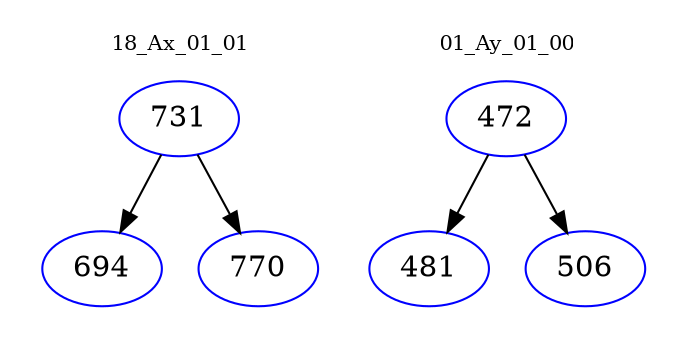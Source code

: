 digraph{
subgraph cluster_0 {
color = white
label = "18_Ax_01_01";
fontsize=10;
T0_731 [label="731", color="blue"]
T0_731 -> T0_694 [color="black"]
T0_694 [label="694", color="blue"]
T0_731 -> T0_770 [color="black"]
T0_770 [label="770", color="blue"]
}
subgraph cluster_1 {
color = white
label = "01_Ay_01_00";
fontsize=10;
T1_472 [label="472", color="blue"]
T1_472 -> T1_481 [color="black"]
T1_481 [label="481", color="blue"]
T1_472 -> T1_506 [color="black"]
T1_506 [label="506", color="blue"]
}
}
